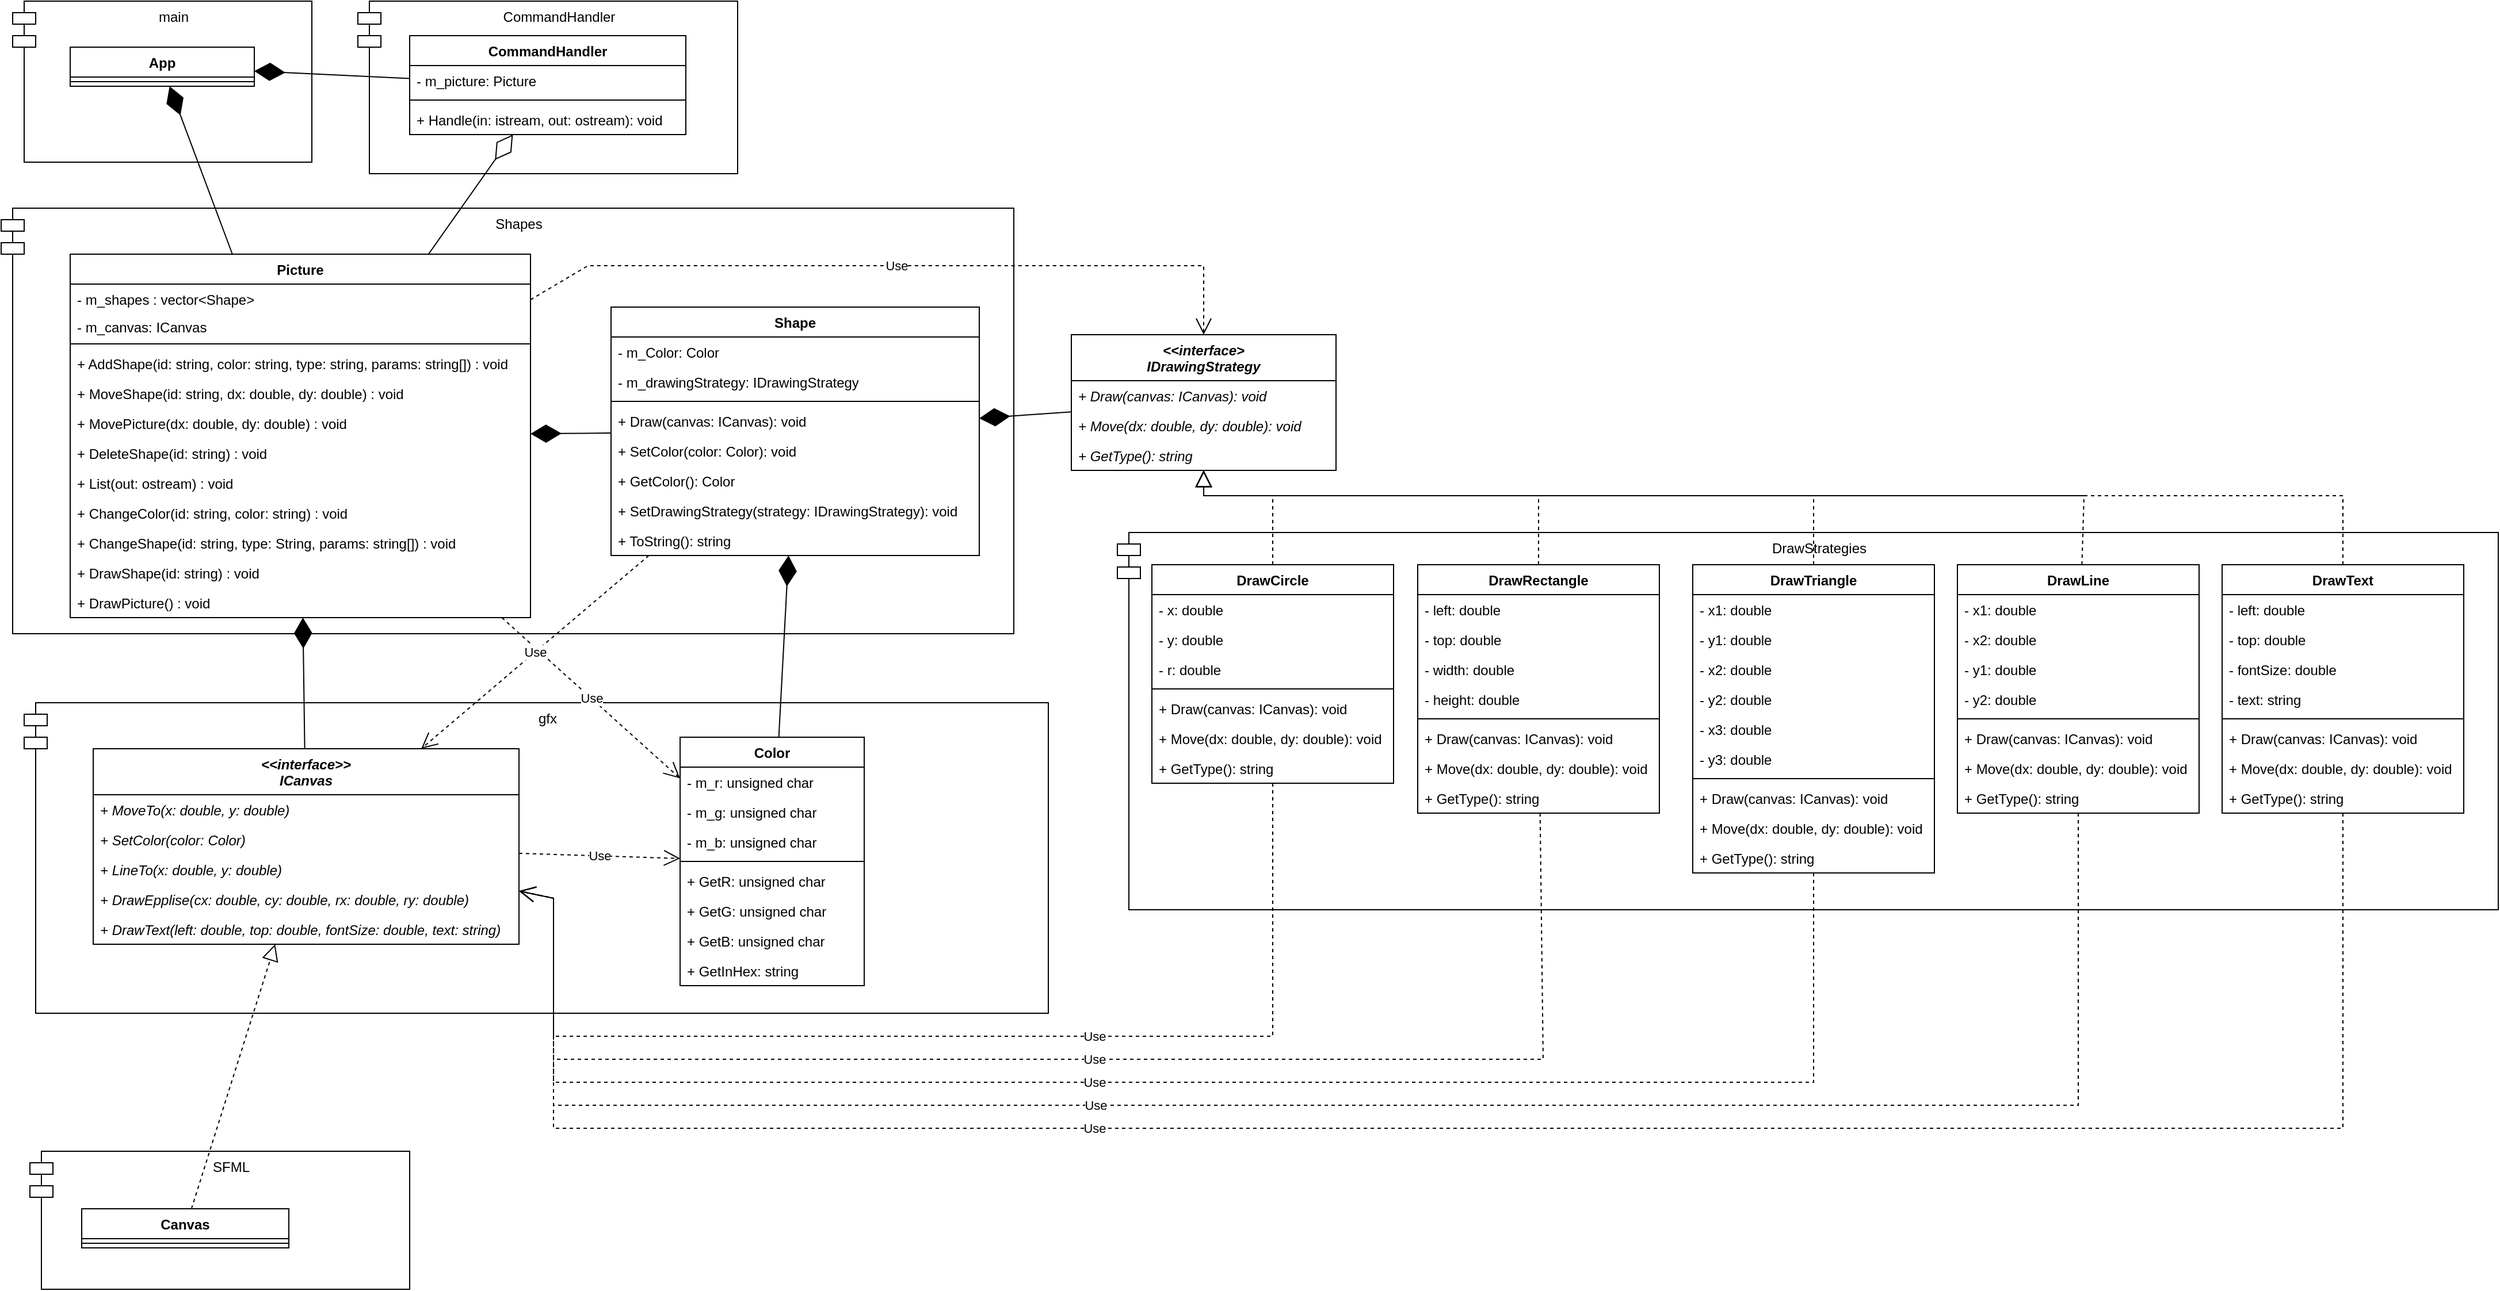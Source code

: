 <mxfile version="24.7.14">
  <diagram name="Страница — 1" id="0OpV4Xa3QXV75NDmF0c9">
    <mxGraphModel dx="1345" dy="719" grid="1" gridSize="10" guides="1" tooltips="1" connect="1" arrows="1" fold="1" page="1" pageScale="1" pageWidth="827" pageHeight="1169" math="0" shadow="0">
      <root>
        <mxCell id="0" />
        <mxCell id="1" parent="0" />
        <mxCell id="2IdYhjhQksEz0VN_lS5l-38" value="DrawStrategies" style="shape=module;align=left;spacingLeft=20;align=center;verticalAlign=top;whiteSpace=wrap;html=1;" vertex="1" parent="1">
          <mxGeometry x="980" y="472" width="1200" height="328" as="geometry" />
        </mxCell>
        <mxCell id="2IdYhjhQksEz0VN_lS5l-20" value="gfx" style="shape=module;align=left;spacingLeft=20;align=center;verticalAlign=top;whiteSpace=wrap;html=1;" vertex="1" parent="1">
          <mxGeometry x="30" y="620" width="890" height="270" as="geometry" />
        </mxCell>
        <mxCell id="Rg9wagiexUnOvc4vePpl-20" value="Shapes" style="shape=module;align=left;spacingLeft=20;align=center;verticalAlign=top;whiteSpace=wrap;html=1;" parent="1" vertex="1">
          <mxGeometry x="10" y="190" width="880" height="370" as="geometry" />
        </mxCell>
        <mxCell id="Rg9wagiexUnOvc4vePpl-1" value="main" style="shape=module;align=left;spacingLeft=20;align=center;verticalAlign=top;whiteSpace=wrap;html=1;" parent="1" vertex="1">
          <mxGeometry x="20" y="10" width="260" height="140" as="geometry" />
        </mxCell>
        <mxCell id="Rg9wagiexUnOvc4vePpl-2" value="App" style="swimlane;fontStyle=1;align=center;verticalAlign=top;childLayout=stackLayout;horizontal=1;startSize=26;horizontalStack=0;resizeParent=1;resizeParentMax=0;resizeLast=0;collapsible=1;marginBottom=0;whiteSpace=wrap;html=1;" parent="1" vertex="1">
          <mxGeometry x="70" y="50" width="160" height="34" as="geometry" />
        </mxCell>
        <mxCell id="Rg9wagiexUnOvc4vePpl-4" value="" style="line;strokeWidth=1;fillColor=none;align=left;verticalAlign=middle;spacingTop=-1;spacingLeft=3;spacingRight=3;rotatable=0;labelPosition=right;points=[];portConstraint=eastwest;strokeColor=inherit;" parent="Rg9wagiexUnOvc4vePpl-2" vertex="1">
          <mxGeometry y="26" width="160" height="8" as="geometry" />
        </mxCell>
        <mxCell id="Rg9wagiexUnOvc4vePpl-6" value="CommandHandler" style="shape=module;align=left;spacingLeft=20;align=center;verticalAlign=top;whiteSpace=wrap;html=1;" parent="1" vertex="1">
          <mxGeometry x="320" y="10" width="330" height="150" as="geometry" />
        </mxCell>
        <mxCell id="Rg9wagiexUnOvc4vePpl-10" value="CommandHandler" style="swimlane;fontStyle=1;align=center;verticalAlign=top;childLayout=stackLayout;horizontal=1;startSize=26;horizontalStack=0;resizeParent=1;resizeParentMax=0;resizeLast=0;collapsible=1;marginBottom=0;whiteSpace=wrap;html=1;" parent="1" vertex="1">
          <mxGeometry x="365" y="40" width="240" height="86" as="geometry" />
        </mxCell>
        <mxCell id="Rg9wagiexUnOvc4vePpl-11" value="- m_picture: Picture" style="text;strokeColor=none;fillColor=none;align=left;verticalAlign=top;spacingLeft=4;spacingRight=4;overflow=hidden;rotatable=0;points=[[0,0.5],[1,0.5]];portConstraint=eastwest;whiteSpace=wrap;html=1;" parent="Rg9wagiexUnOvc4vePpl-10" vertex="1">
          <mxGeometry y="26" width="240" height="26" as="geometry" />
        </mxCell>
        <mxCell id="Rg9wagiexUnOvc4vePpl-12" value="" style="line;strokeWidth=1;fillColor=none;align=left;verticalAlign=middle;spacingTop=-1;spacingLeft=3;spacingRight=3;rotatable=0;labelPosition=right;points=[];portConstraint=eastwest;strokeColor=inherit;" parent="Rg9wagiexUnOvc4vePpl-10" vertex="1">
          <mxGeometry y="52" width="240" height="8" as="geometry" />
        </mxCell>
        <mxCell id="2IdYhjhQksEz0VN_lS5l-1" value="+ Handle(in: istream, out: ostream): void" style="text;strokeColor=none;fillColor=none;align=left;verticalAlign=top;spacingLeft=4;spacingRight=4;overflow=hidden;rotatable=0;points=[[0,0.5],[1,0.5]];portConstraint=eastwest;whiteSpace=wrap;html=1;" vertex="1" parent="Rg9wagiexUnOvc4vePpl-10">
          <mxGeometry y="60" width="240" height="26" as="geometry" />
        </mxCell>
        <mxCell id="Rg9wagiexUnOvc4vePpl-14" value="" style="endArrow=diamondThin;endFill=0;endSize=24;html=1;rounded=0;" parent="1" source="Rg9wagiexUnOvc4vePpl-16" target="Rg9wagiexUnOvc4vePpl-10" edge="1">
          <mxGeometry width="160" relative="1" as="geometry">
            <mxPoint x="230" y="160" as="sourcePoint" />
            <mxPoint x="390" y="160" as="targetPoint" />
          </mxGeometry>
        </mxCell>
        <mxCell id="Rg9wagiexUnOvc4vePpl-16" value="Picture" style="swimlane;fontStyle=1;align=center;verticalAlign=top;childLayout=stackLayout;horizontal=1;startSize=26;horizontalStack=0;resizeParent=1;resizeParentMax=0;resizeLast=0;collapsible=1;marginBottom=0;whiteSpace=wrap;html=1;" parent="1" vertex="1">
          <mxGeometry x="70" y="230" width="400" height="316" as="geometry" />
        </mxCell>
        <mxCell id="Rg9wagiexUnOvc4vePpl-17" value="- m_shapes : vector&amp;lt;Shape&amp;gt;" style="text;strokeColor=none;fillColor=none;align=left;verticalAlign=top;spacingLeft=4;spacingRight=4;overflow=hidden;rotatable=0;points=[[0,0.5],[1,0.5]];portConstraint=eastwest;whiteSpace=wrap;html=1;" parent="Rg9wagiexUnOvc4vePpl-16" vertex="1">
          <mxGeometry y="26" width="400" height="24" as="geometry" />
        </mxCell>
        <mxCell id="2IdYhjhQksEz0VN_lS5l-22" value="- m_canvas: ICanvas" style="text;strokeColor=none;fillColor=none;align=left;verticalAlign=top;spacingLeft=4;spacingRight=4;overflow=hidden;rotatable=0;points=[[0,0.5],[1,0.5]];portConstraint=eastwest;whiteSpace=wrap;html=1;" vertex="1" parent="Rg9wagiexUnOvc4vePpl-16">
          <mxGeometry y="50" width="400" height="24" as="geometry" />
        </mxCell>
        <mxCell id="Rg9wagiexUnOvc4vePpl-18" value="" style="line;strokeWidth=1;fillColor=none;align=left;verticalAlign=middle;spacingTop=-1;spacingLeft=3;spacingRight=3;rotatable=0;labelPosition=right;points=[];portConstraint=eastwest;strokeColor=inherit;" parent="Rg9wagiexUnOvc4vePpl-16" vertex="1">
          <mxGeometry y="74" width="400" height="8" as="geometry" />
        </mxCell>
        <mxCell id="Rg9wagiexUnOvc4vePpl-19" value="+ AddShape(id: string, color: string, type: string, params: string[]&lt;span style=&quot;background-color: initial;&quot;&gt;) : void&lt;/span&gt;" style="text;strokeColor=none;fillColor=none;align=left;verticalAlign=top;spacingLeft=4;spacingRight=4;overflow=hidden;rotatable=0;points=[[0,0.5],[1,0.5]];portConstraint=eastwest;whiteSpace=wrap;html=1;" parent="Rg9wagiexUnOvc4vePpl-16" vertex="1">
          <mxGeometry y="82" width="400" height="26" as="geometry" />
        </mxCell>
        <mxCell id="Rg9wagiexUnOvc4vePpl-26" value="+ MoveShape(id: string, dx: double, dy: double) : void" style="text;strokeColor=none;fillColor=none;align=left;verticalAlign=top;spacingLeft=4;spacingRight=4;overflow=hidden;rotatable=0;points=[[0,0.5],[1,0.5]];portConstraint=eastwest;whiteSpace=wrap;html=1;" parent="Rg9wagiexUnOvc4vePpl-16" vertex="1">
          <mxGeometry y="108" width="400" height="26" as="geometry" />
        </mxCell>
        <mxCell id="Rg9wagiexUnOvc4vePpl-31" value="+ MovePicture(dx: double, dy: double) : void" style="text;strokeColor=none;fillColor=none;align=left;verticalAlign=top;spacingLeft=4;spacingRight=4;overflow=hidden;rotatable=0;points=[[0,0.5],[1,0.5]];portConstraint=eastwest;whiteSpace=wrap;html=1;" parent="Rg9wagiexUnOvc4vePpl-16" vertex="1">
          <mxGeometry y="134" width="400" height="26" as="geometry" />
        </mxCell>
        <mxCell id="Rg9wagiexUnOvc4vePpl-32" value="+ DeleteShape(id: string) : void" style="text;strokeColor=none;fillColor=none;align=left;verticalAlign=top;spacingLeft=4;spacingRight=4;overflow=hidden;rotatable=0;points=[[0,0.5],[1,0.5]];portConstraint=eastwest;whiteSpace=wrap;html=1;" parent="Rg9wagiexUnOvc4vePpl-16" vertex="1">
          <mxGeometry y="160" width="400" height="26" as="geometry" />
        </mxCell>
        <mxCell id="Rg9wagiexUnOvc4vePpl-33" value="+ List(out: ostream) : void" style="text;strokeColor=none;fillColor=none;align=left;verticalAlign=top;spacingLeft=4;spacingRight=4;overflow=hidden;rotatable=0;points=[[0,0.5],[1,0.5]];portConstraint=eastwest;whiteSpace=wrap;html=1;" parent="Rg9wagiexUnOvc4vePpl-16" vertex="1">
          <mxGeometry y="186" width="400" height="26" as="geometry" />
        </mxCell>
        <mxCell id="Rg9wagiexUnOvc4vePpl-35" value="+ ChangeColor(id: string, color: string) : void" style="text;strokeColor=none;fillColor=none;align=left;verticalAlign=top;spacingLeft=4;spacingRight=4;overflow=hidden;rotatable=0;points=[[0,0.5],[1,0.5]];portConstraint=eastwest;whiteSpace=wrap;html=1;" parent="Rg9wagiexUnOvc4vePpl-16" vertex="1">
          <mxGeometry y="212" width="400" height="26" as="geometry" />
        </mxCell>
        <mxCell id="Rg9wagiexUnOvc4vePpl-36" value="+ ChangeShape(id: string, type: String, params: string[]) : void" style="text;strokeColor=none;fillColor=none;align=left;verticalAlign=top;spacingLeft=4;spacingRight=4;overflow=hidden;rotatable=0;points=[[0,0.5],[1,0.5]];portConstraint=eastwest;whiteSpace=wrap;html=1;" parent="Rg9wagiexUnOvc4vePpl-16" vertex="1">
          <mxGeometry y="238" width="400" height="26" as="geometry" />
        </mxCell>
        <mxCell id="Rg9wagiexUnOvc4vePpl-37" value="+ DrawShape(id: string) : void" style="text;strokeColor=none;fillColor=none;align=left;verticalAlign=top;spacingLeft=4;spacingRight=4;overflow=hidden;rotatable=0;points=[[0,0.5],[1,0.5]];portConstraint=eastwest;whiteSpace=wrap;html=1;" parent="Rg9wagiexUnOvc4vePpl-16" vertex="1">
          <mxGeometry y="264" width="400" height="26" as="geometry" />
        </mxCell>
        <mxCell id="Rg9wagiexUnOvc4vePpl-38" value="+ DrawPicture() : void" style="text;strokeColor=none;fillColor=none;align=left;verticalAlign=top;spacingLeft=4;spacingRight=4;overflow=hidden;rotatable=0;points=[[0,0.5],[1,0.5]];portConstraint=eastwest;whiteSpace=wrap;html=1;" parent="Rg9wagiexUnOvc4vePpl-16" vertex="1">
          <mxGeometry y="290" width="400" height="26" as="geometry" />
        </mxCell>
        <mxCell id="Rg9wagiexUnOvc4vePpl-21" value="Shape" style="swimlane;fontStyle=1;align=center;verticalAlign=top;childLayout=stackLayout;horizontal=1;startSize=26;horizontalStack=0;resizeParent=1;resizeParentMax=0;resizeLast=0;collapsible=1;marginBottom=0;whiteSpace=wrap;html=1;" parent="1" vertex="1">
          <mxGeometry x="540" y="276" width="320" height="216" as="geometry" />
        </mxCell>
        <mxCell id="Rg9wagiexUnOvc4vePpl-22" value="- m_Color: Color" style="text;strokeColor=none;fillColor=none;align=left;verticalAlign=top;spacingLeft=4;spacingRight=4;overflow=hidden;rotatable=0;points=[[0,0.5],[1,0.5]];portConstraint=eastwest;whiteSpace=wrap;html=1;" parent="Rg9wagiexUnOvc4vePpl-21" vertex="1">
          <mxGeometry y="26" width="320" height="26" as="geometry" />
        </mxCell>
        <mxCell id="Rg9wagiexUnOvc4vePpl-53" value="- m_drawingStrategy: IDrawingStrategy" style="text;strokeColor=none;fillColor=none;align=left;verticalAlign=top;spacingLeft=4;spacingRight=4;overflow=hidden;rotatable=0;points=[[0,0.5],[1,0.5]];portConstraint=eastwest;whiteSpace=wrap;html=1;" parent="Rg9wagiexUnOvc4vePpl-21" vertex="1">
          <mxGeometry y="52" width="320" height="26" as="geometry" />
        </mxCell>
        <mxCell id="Rg9wagiexUnOvc4vePpl-23" value="" style="line;strokeWidth=1;fillColor=none;align=left;verticalAlign=middle;spacingTop=-1;spacingLeft=3;spacingRight=3;rotatable=0;labelPosition=right;points=[];portConstraint=eastwest;strokeColor=inherit;" parent="Rg9wagiexUnOvc4vePpl-21" vertex="1">
          <mxGeometry y="78" width="320" height="8" as="geometry" />
        </mxCell>
        <mxCell id="Rg9wagiexUnOvc4vePpl-57" value="+ Draw(canvas: ICanvas): void" style="text;strokeColor=none;fillColor=none;align=left;verticalAlign=top;spacingLeft=4;spacingRight=4;overflow=hidden;rotatable=0;points=[[0,0.5],[1,0.5]];portConstraint=eastwest;whiteSpace=wrap;html=1;" parent="Rg9wagiexUnOvc4vePpl-21" vertex="1">
          <mxGeometry y="86" width="320" height="26" as="geometry" />
        </mxCell>
        <mxCell id="Rg9wagiexUnOvc4vePpl-58" value="+ SetColor(color: Color): void" style="text;strokeColor=none;fillColor=none;align=left;verticalAlign=top;spacingLeft=4;spacingRight=4;overflow=hidden;rotatable=0;points=[[0,0.5],[1,0.5]];portConstraint=eastwest;whiteSpace=wrap;html=1;" parent="Rg9wagiexUnOvc4vePpl-21" vertex="1">
          <mxGeometry y="112" width="320" height="26" as="geometry" />
        </mxCell>
        <mxCell id="Rg9wagiexUnOvc4vePpl-59" value="+ GetColor(): Color" style="text;strokeColor=none;fillColor=none;align=left;verticalAlign=top;spacingLeft=4;spacingRight=4;overflow=hidden;rotatable=0;points=[[0,0.5],[1,0.5]];portConstraint=eastwest;whiteSpace=wrap;html=1;" parent="Rg9wagiexUnOvc4vePpl-21" vertex="1">
          <mxGeometry y="138" width="320" height="26" as="geometry" />
        </mxCell>
        <mxCell id="Rg9wagiexUnOvc4vePpl-24" value="+ SetDrawingStrategy(strategy: IDrawingStrategy): void" style="text;strokeColor=none;fillColor=none;align=left;verticalAlign=top;spacingLeft=4;spacingRight=4;overflow=hidden;rotatable=0;points=[[0,0.5],[1,0.5]];portConstraint=eastwest;whiteSpace=wrap;html=1;" parent="Rg9wagiexUnOvc4vePpl-21" vertex="1">
          <mxGeometry y="164" width="320" height="26" as="geometry" />
        </mxCell>
        <mxCell id="2IdYhjhQksEz0VN_lS5l-4" value="+ ToString(): string" style="text;strokeColor=none;fillColor=none;align=left;verticalAlign=top;spacingLeft=4;spacingRight=4;overflow=hidden;rotatable=0;points=[[0,0.5],[1,0.5]];portConstraint=eastwest;whiteSpace=wrap;html=1;" vertex="1" parent="Rg9wagiexUnOvc4vePpl-21">
          <mxGeometry y="190" width="320" height="26" as="geometry" />
        </mxCell>
        <mxCell id="Rg9wagiexUnOvc4vePpl-25" value="" style="endArrow=diamondThin;endFill=1;endSize=24;html=1;rounded=0;" parent="1" source="Rg9wagiexUnOvc4vePpl-21" target="Rg9wagiexUnOvc4vePpl-16" edge="1">
          <mxGeometry width="160" relative="1" as="geometry">
            <mxPoint x="310" y="250" as="sourcePoint" />
            <mxPoint x="470" y="250" as="targetPoint" />
          </mxGeometry>
        </mxCell>
        <mxCell id="Rg9wagiexUnOvc4vePpl-42" value="&lt;&lt;interface&gt;&gt;&#xa;ICanvas" style="swimlane;fontStyle=3;align=center;verticalAlign=top;childLayout=stackLayout;horizontal=1;startSize=40;horizontalStack=0;resizeParent=1;resizeParentMax=0;resizeLast=0;collapsible=1;marginBottom=0;" parent="1" vertex="1">
          <mxGeometry x="90" y="660" width="370" height="170" as="geometry" />
        </mxCell>
        <mxCell id="Rg9wagiexUnOvc4vePpl-43" value="+ MoveTo(x: double, y: double)" style="text;strokeColor=none;fillColor=none;align=left;verticalAlign=top;spacingLeft=4;spacingRight=4;overflow=hidden;rotatable=0;points=[[0,0.5],[1,0.5]];portConstraint=eastwest;fontStyle=2" parent="Rg9wagiexUnOvc4vePpl-42" vertex="1">
          <mxGeometry y="40" width="370" height="26" as="geometry" />
        </mxCell>
        <mxCell id="Rg9wagiexUnOvc4vePpl-44" value="+ SetColor(color: Color)" style="text;strokeColor=none;fillColor=none;align=left;verticalAlign=top;spacingLeft=4;spacingRight=4;overflow=hidden;rotatable=0;points=[[0,0.5],[1,0.5]];portConstraint=eastwest;fontStyle=2" parent="Rg9wagiexUnOvc4vePpl-42" vertex="1">
          <mxGeometry y="66" width="370" height="26" as="geometry" />
        </mxCell>
        <mxCell id="Rg9wagiexUnOvc4vePpl-45" value="+ LineTo(x: double, y: double)" style="text;strokeColor=none;fillColor=none;align=left;verticalAlign=top;spacingLeft=4;spacingRight=4;overflow=hidden;rotatable=0;points=[[0,0.5],[1,0.5]];portConstraint=eastwest;fontStyle=2" parent="Rg9wagiexUnOvc4vePpl-42" vertex="1">
          <mxGeometry y="92" width="370" height="26" as="geometry" />
        </mxCell>
        <mxCell id="Rg9wagiexUnOvc4vePpl-46" value="+ DrawEpplise(cx: double, cy: double, rx: double, ry: double)" style="text;strokeColor=none;fillColor=none;align=left;verticalAlign=top;spacingLeft=4;spacingRight=4;overflow=hidden;rotatable=0;points=[[0,0.5],[1,0.5]];portConstraint=eastwest;fontStyle=2" parent="Rg9wagiexUnOvc4vePpl-42" vertex="1">
          <mxGeometry y="118" width="370" height="26" as="geometry" />
        </mxCell>
        <mxCell id="Rg9wagiexUnOvc4vePpl-47" value="+ DrawText(left: double, top: double, fontSize: double, text: string)" style="text;strokeColor=none;fillColor=none;align=left;verticalAlign=top;spacingLeft=4;spacingRight=4;overflow=hidden;rotatable=0;points=[[0,0.5],[1,0.5]];portConstraint=eastwest;fontStyle=2" parent="Rg9wagiexUnOvc4vePpl-42" vertex="1">
          <mxGeometry y="144" width="370" height="26" as="geometry" />
        </mxCell>
        <mxCell id="Rg9wagiexUnOvc4vePpl-54" value="&lt;div&gt;&lt;i&gt;&amp;lt;&amp;lt;interface&amp;gt;&lt;/i&gt;&lt;/div&gt;&lt;i&gt;IDrawingStrategy&lt;/i&gt;" style="swimlane;fontStyle=1;align=center;verticalAlign=top;childLayout=stackLayout;horizontal=1;startSize=40;horizontalStack=0;resizeParent=1;resizeParentMax=0;resizeLast=0;collapsible=1;marginBottom=0;whiteSpace=wrap;html=1;" parent="1" vertex="1">
          <mxGeometry x="940" y="300" width="230" height="118" as="geometry" />
        </mxCell>
        <mxCell id="Rg9wagiexUnOvc4vePpl-55" value="&lt;i&gt;+ Draw(canvas: ICanvas): void&lt;/i&gt;" style="text;strokeColor=none;fillColor=none;align=left;verticalAlign=top;spacingLeft=4;spacingRight=4;overflow=hidden;rotatable=0;points=[[0,0.5],[1,0.5]];portConstraint=eastwest;whiteSpace=wrap;html=1;" parent="Rg9wagiexUnOvc4vePpl-54" vertex="1">
          <mxGeometry y="40" width="230" height="26" as="geometry" />
        </mxCell>
        <mxCell id="2IdYhjhQksEz0VN_lS5l-21" value="&lt;i&gt;+ Move(dx: double, dy: double): void&lt;/i&gt;" style="text;strokeColor=none;fillColor=none;align=left;verticalAlign=top;spacingLeft=4;spacingRight=4;overflow=hidden;rotatable=0;points=[[0,0.5],[1,0.5]];portConstraint=eastwest;whiteSpace=wrap;html=1;" vertex="1" parent="Rg9wagiexUnOvc4vePpl-54">
          <mxGeometry y="66" width="230" height="26" as="geometry" />
        </mxCell>
        <mxCell id="2IdYhjhQksEz0VN_lS5l-5" value="&lt;i&gt;+ GetType(): string&lt;/i&gt;" style="text;strokeColor=none;fillColor=none;align=left;verticalAlign=top;spacingLeft=4;spacingRight=4;overflow=hidden;rotatable=0;points=[[0,0.5],[1,0.5]];portConstraint=eastwest;whiteSpace=wrap;html=1;" vertex="1" parent="Rg9wagiexUnOvc4vePpl-54">
          <mxGeometry y="92" width="230" height="26" as="geometry" />
        </mxCell>
        <mxCell id="Rg9wagiexUnOvc4vePpl-56" value="" style="endArrow=diamondThin;endFill=1;endSize=24;html=1;rounded=0;" parent="1" source="Rg9wagiexUnOvc4vePpl-54" target="Rg9wagiexUnOvc4vePpl-21" edge="1">
          <mxGeometry width="160" relative="1" as="geometry">
            <mxPoint x="870" y="300" as="sourcePoint" />
            <mxPoint x="1030" y="300" as="targetPoint" />
          </mxGeometry>
        </mxCell>
        <mxCell id="2IdYhjhQksEz0VN_lS5l-2" value="" style="endArrow=diamondThin;endFill=1;endSize=24;html=1;rounded=0;" edge="1" parent="1" source="Rg9wagiexUnOvc4vePpl-10" target="Rg9wagiexUnOvc4vePpl-2">
          <mxGeometry width="160" relative="1" as="geometry">
            <mxPoint x="410" y="280" as="sourcePoint" />
            <mxPoint x="570" y="280" as="targetPoint" />
          </mxGeometry>
        </mxCell>
        <mxCell id="2IdYhjhQksEz0VN_lS5l-3" value="" style="endArrow=diamondThin;endFill=1;endSize=24;html=1;rounded=0;" edge="1" parent="1" source="Rg9wagiexUnOvc4vePpl-16" target="Rg9wagiexUnOvc4vePpl-2">
          <mxGeometry width="160" relative="1" as="geometry">
            <mxPoint x="380" y="107" as="sourcePoint" />
            <mxPoint x="240" y="88" as="targetPoint" />
          </mxGeometry>
        </mxCell>
        <mxCell id="2IdYhjhQksEz0VN_lS5l-10" value="Color" style="swimlane;fontStyle=1;align=center;verticalAlign=top;childLayout=stackLayout;horizontal=1;startSize=26;horizontalStack=0;resizeParent=1;resizeParentMax=0;resizeLast=0;collapsible=1;marginBottom=0;whiteSpace=wrap;html=1;" vertex="1" parent="1">
          <mxGeometry x="600" y="650" width="160" height="216" as="geometry" />
        </mxCell>
        <mxCell id="2IdYhjhQksEz0VN_lS5l-11" value="- m_r: unsigned char" style="text;strokeColor=none;fillColor=none;align=left;verticalAlign=top;spacingLeft=4;spacingRight=4;overflow=hidden;rotatable=0;points=[[0,0.5],[1,0.5]];portConstraint=eastwest;whiteSpace=wrap;html=1;" vertex="1" parent="2IdYhjhQksEz0VN_lS5l-10">
          <mxGeometry y="26" width="160" height="26" as="geometry" />
        </mxCell>
        <mxCell id="2IdYhjhQksEz0VN_lS5l-14" value="- m_g: unsigned char" style="text;strokeColor=none;fillColor=none;align=left;verticalAlign=top;spacingLeft=4;spacingRight=4;overflow=hidden;rotatable=0;points=[[0,0.5],[1,0.5]];portConstraint=eastwest;whiteSpace=wrap;html=1;" vertex="1" parent="2IdYhjhQksEz0VN_lS5l-10">
          <mxGeometry y="52" width="160" height="26" as="geometry" />
        </mxCell>
        <mxCell id="2IdYhjhQksEz0VN_lS5l-15" value="- m_b: unsigned char" style="text;strokeColor=none;fillColor=none;align=left;verticalAlign=top;spacingLeft=4;spacingRight=4;overflow=hidden;rotatable=0;points=[[0,0.5],[1,0.5]];portConstraint=eastwest;whiteSpace=wrap;html=1;" vertex="1" parent="2IdYhjhQksEz0VN_lS5l-10">
          <mxGeometry y="78" width="160" height="26" as="geometry" />
        </mxCell>
        <mxCell id="2IdYhjhQksEz0VN_lS5l-12" value="" style="line;strokeWidth=1;fillColor=none;align=left;verticalAlign=middle;spacingTop=-1;spacingLeft=3;spacingRight=3;rotatable=0;labelPosition=right;points=[];portConstraint=eastwest;strokeColor=inherit;" vertex="1" parent="2IdYhjhQksEz0VN_lS5l-10">
          <mxGeometry y="104" width="160" height="8" as="geometry" />
        </mxCell>
        <mxCell id="2IdYhjhQksEz0VN_lS5l-16" value="+ GetR: unsigned char" style="text;strokeColor=none;fillColor=none;align=left;verticalAlign=top;spacingLeft=4;spacingRight=4;overflow=hidden;rotatable=0;points=[[0,0.5],[1,0.5]];portConstraint=eastwest;whiteSpace=wrap;html=1;" vertex="1" parent="2IdYhjhQksEz0VN_lS5l-10">
          <mxGeometry y="112" width="160" height="26" as="geometry" />
        </mxCell>
        <mxCell id="2IdYhjhQksEz0VN_lS5l-17" value="+ GetG: unsigned char" style="text;strokeColor=none;fillColor=none;align=left;verticalAlign=top;spacingLeft=4;spacingRight=4;overflow=hidden;rotatable=0;points=[[0,0.5],[1,0.5]];portConstraint=eastwest;whiteSpace=wrap;html=1;" vertex="1" parent="2IdYhjhQksEz0VN_lS5l-10">
          <mxGeometry y="138" width="160" height="26" as="geometry" />
        </mxCell>
        <mxCell id="2IdYhjhQksEz0VN_lS5l-13" value="+ GetB: unsigned char" style="text;strokeColor=none;fillColor=none;align=left;verticalAlign=top;spacingLeft=4;spacingRight=4;overflow=hidden;rotatable=0;points=[[0,0.5],[1,0.5]];portConstraint=eastwest;whiteSpace=wrap;html=1;" vertex="1" parent="2IdYhjhQksEz0VN_lS5l-10">
          <mxGeometry y="164" width="160" height="26" as="geometry" />
        </mxCell>
        <mxCell id="2IdYhjhQksEz0VN_lS5l-18" value="+ GetInHex: string" style="text;strokeColor=none;fillColor=none;align=left;verticalAlign=top;spacingLeft=4;spacingRight=4;overflow=hidden;rotatable=0;points=[[0,0.5],[1,0.5]];portConstraint=eastwest;whiteSpace=wrap;html=1;" vertex="1" parent="2IdYhjhQksEz0VN_lS5l-10">
          <mxGeometry y="190" width="160" height="26" as="geometry" />
        </mxCell>
        <mxCell id="2IdYhjhQksEz0VN_lS5l-19" value="" style="endArrow=diamondThin;endFill=1;endSize=24;html=1;rounded=0;" edge="1" parent="1" source="2IdYhjhQksEz0VN_lS5l-10" target="Rg9wagiexUnOvc4vePpl-21">
          <mxGeometry width="160" relative="1" as="geometry">
            <mxPoint x="710" y="530" as="sourcePoint" />
            <mxPoint x="870" y="530" as="targetPoint" />
          </mxGeometry>
        </mxCell>
        <mxCell id="2IdYhjhQksEz0VN_lS5l-23" value="Use" style="endArrow=open;endSize=12;dashed=1;html=1;rounded=0;" edge="1" parent="1" source="Rg9wagiexUnOvc4vePpl-42" target="2IdYhjhQksEz0VN_lS5l-10">
          <mxGeometry width="160" relative="1" as="geometry">
            <mxPoint x="390" y="640" as="sourcePoint" />
            <mxPoint x="550" y="640" as="targetPoint" />
          </mxGeometry>
        </mxCell>
        <mxCell id="2IdYhjhQksEz0VN_lS5l-24" value="Use" style="endArrow=open;endSize=12;dashed=1;html=1;rounded=0;" edge="1" parent="1" source="Rg9wagiexUnOvc4vePpl-16" target="2IdYhjhQksEz0VN_lS5l-10">
          <mxGeometry width="160" relative="1" as="geometry">
            <mxPoint x="390" y="640" as="sourcePoint" />
            <mxPoint x="550" y="640" as="targetPoint" />
          </mxGeometry>
        </mxCell>
        <mxCell id="2IdYhjhQksEz0VN_lS5l-25" value="" style="endArrow=diamondThin;endFill=1;endSize=24;html=1;rounded=0;" edge="1" parent="1" source="Rg9wagiexUnOvc4vePpl-42" target="Rg9wagiexUnOvc4vePpl-16">
          <mxGeometry width="160" relative="1" as="geometry">
            <mxPoint x="420" y="510" as="sourcePoint" />
            <mxPoint x="580" y="510" as="targetPoint" />
          </mxGeometry>
        </mxCell>
        <mxCell id="2IdYhjhQksEz0VN_lS5l-26" value="Use" style="endArrow=open;endSize=12;dashed=1;html=1;rounded=0;" edge="1" parent="1" source="Rg9wagiexUnOvc4vePpl-21" target="Rg9wagiexUnOvc4vePpl-42">
          <mxGeometry width="160" relative="1" as="geometry">
            <mxPoint x="420" y="580" as="sourcePoint" />
            <mxPoint x="580" y="580" as="targetPoint" />
          </mxGeometry>
        </mxCell>
        <mxCell id="2IdYhjhQksEz0VN_lS5l-27" value="Use" style="endArrow=open;endSize=12;dashed=1;html=1;rounded=0;" edge="1" parent="1" source="Rg9wagiexUnOvc4vePpl-16" target="Rg9wagiexUnOvc4vePpl-54">
          <mxGeometry width="160" relative="1" as="geometry">
            <mxPoint x="583" y="502" as="sourcePoint" />
            <mxPoint x="385" y="670" as="targetPoint" />
            <Array as="points">
              <mxPoint x="520" y="240" />
              <mxPoint x="1055" y="240" />
            </Array>
          </mxGeometry>
        </mxCell>
        <mxCell id="2IdYhjhQksEz0VN_lS5l-32" value="DrawCircle" style="swimlane;fontStyle=1;align=center;verticalAlign=top;childLayout=stackLayout;horizontal=1;startSize=26;horizontalStack=0;resizeParent=1;resizeParentMax=0;resizeLast=0;collapsible=1;marginBottom=0;whiteSpace=wrap;html=1;" vertex="1" parent="1">
          <mxGeometry x="1010" y="500" width="210" height="190" as="geometry" />
        </mxCell>
        <mxCell id="2IdYhjhQksEz0VN_lS5l-36" value="- x: double" style="text;strokeColor=none;fillColor=none;align=left;verticalAlign=top;spacingLeft=4;spacingRight=4;overflow=hidden;rotatable=0;points=[[0,0.5],[1,0.5]];portConstraint=eastwest;whiteSpace=wrap;html=1;" vertex="1" parent="2IdYhjhQksEz0VN_lS5l-32">
          <mxGeometry y="26" width="210" height="26" as="geometry" />
        </mxCell>
        <mxCell id="2IdYhjhQksEz0VN_lS5l-37" value="- y: double" style="text;strokeColor=none;fillColor=none;align=left;verticalAlign=top;spacingLeft=4;spacingRight=4;overflow=hidden;rotatable=0;points=[[0,0.5],[1,0.5]];portConstraint=eastwest;whiteSpace=wrap;html=1;" vertex="1" parent="2IdYhjhQksEz0VN_lS5l-32">
          <mxGeometry y="52" width="210" height="26" as="geometry" />
        </mxCell>
        <mxCell id="2IdYhjhQksEz0VN_lS5l-33" value="- r: double" style="text;strokeColor=none;fillColor=none;align=left;verticalAlign=top;spacingLeft=4;spacingRight=4;overflow=hidden;rotatable=0;points=[[0,0.5],[1,0.5]];portConstraint=eastwest;whiteSpace=wrap;html=1;" vertex="1" parent="2IdYhjhQksEz0VN_lS5l-32">
          <mxGeometry y="78" width="210" height="26" as="geometry" />
        </mxCell>
        <mxCell id="2IdYhjhQksEz0VN_lS5l-34" value="" style="line;strokeWidth=1;fillColor=none;align=left;verticalAlign=middle;spacingTop=-1;spacingLeft=3;spacingRight=3;rotatable=0;labelPosition=right;points=[];portConstraint=eastwest;strokeColor=inherit;" vertex="1" parent="2IdYhjhQksEz0VN_lS5l-32">
          <mxGeometry y="104" width="210" height="8" as="geometry" />
        </mxCell>
        <mxCell id="2IdYhjhQksEz0VN_lS5l-40" value="+ Draw(canvas: ICanvas): void" style="text;strokeColor=none;fillColor=none;align=left;verticalAlign=top;spacingLeft=4;spacingRight=4;overflow=hidden;rotatable=0;points=[[0,0.5],[1,0.5]];portConstraint=eastwest;whiteSpace=wrap;html=1;" vertex="1" parent="2IdYhjhQksEz0VN_lS5l-32">
          <mxGeometry y="112" width="210" height="26" as="geometry" />
        </mxCell>
        <mxCell id="2IdYhjhQksEz0VN_lS5l-41" value="+ Move(dx: double, dy: double): void" style="text;strokeColor=none;fillColor=none;align=left;verticalAlign=top;spacingLeft=4;spacingRight=4;overflow=hidden;rotatable=0;points=[[0,0.5],[1,0.5]];portConstraint=eastwest;whiteSpace=wrap;html=1;" vertex="1" parent="2IdYhjhQksEz0VN_lS5l-32">
          <mxGeometry y="138" width="210" height="26" as="geometry" />
        </mxCell>
        <mxCell id="2IdYhjhQksEz0VN_lS5l-42" value="+ GetType(): string" style="text;strokeColor=none;fillColor=none;align=left;verticalAlign=top;spacingLeft=4;spacingRight=4;overflow=hidden;rotatable=0;points=[[0,0.5],[1,0.5]];portConstraint=eastwest;whiteSpace=wrap;html=1;" vertex="1" parent="2IdYhjhQksEz0VN_lS5l-32">
          <mxGeometry y="164" width="210" height="26" as="geometry" />
        </mxCell>
        <mxCell id="2IdYhjhQksEz0VN_lS5l-43" value="DrawRectangle" style="swimlane;fontStyle=1;align=center;verticalAlign=top;childLayout=stackLayout;horizontal=1;startSize=26;horizontalStack=0;resizeParent=1;resizeParentMax=0;resizeLast=0;collapsible=1;marginBottom=0;whiteSpace=wrap;html=1;" vertex="1" parent="1">
          <mxGeometry x="1241" y="500" width="210" height="216" as="geometry" />
        </mxCell>
        <mxCell id="2IdYhjhQksEz0VN_lS5l-44" value="- left: double" style="text;strokeColor=none;fillColor=none;align=left;verticalAlign=top;spacingLeft=4;spacingRight=4;overflow=hidden;rotatable=0;points=[[0,0.5],[1,0.5]];portConstraint=eastwest;whiteSpace=wrap;html=1;" vertex="1" parent="2IdYhjhQksEz0VN_lS5l-43">
          <mxGeometry y="26" width="210" height="26" as="geometry" />
        </mxCell>
        <mxCell id="2IdYhjhQksEz0VN_lS5l-45" value="- top: double" style="text;strokeColor=none;fillColor=none;align=left;verticalAlign=top;spacingLeft=4;spacingRight=4;overflow=hidden;rotatable=0;points=[[0,0.5],[1,0.5]];portConstraint=eastwest;whiteSpace=wrap;html=1;" vertex="1" parent="2IdYhjhQksEz0VN_lS5l-43">
          <mxGeometry y="52" width="210" height="26" as="geometry" />
        </mxCell>
        <mxCell id="2IdYhjhQksEz0VN_lS5l-46" value="- width: double" style="text;strokeColor=none;fillColor=none;align=left;verticalAlign=top;spacingLeft=4;spacingRight=4;overflow=hidden;rotatable=0;points=[[0,0.5],[1,0.5]];portConstraint=eastwest;whiteSpace=wrap;html=1;" vertex="1" parent="2IdYhjhQksEz0VN_lS5l-43">
          <mxGeometry y="78" width="210" height="26" as="geometry" />
        </mxCell>
        <mxCell id="2IdYhjhQksEz0VN_lS5l-59" value="- height: double" style="text;strokeColor=none;fillColor=none;align=left;verticalAlign=top;spacingLeft=4;spacingRight=4;overflow=hidden;rotatable=0;points=[[0,0.5],[1,0.5]];portConstraint=eastwest;whiteSpace=wrap;html=1;" vertex="1" parent="2IdYhjhQksEz0VN_lS5l-43">
          <mxGeometry y="104" width="210" height="26" as="geometry" />
        </mxCell>
        <mxCell id="2IdYhjhQksEz0VN_lS5l-47" value="" style="line;strokeWidth=1;fillColor=none;align=left;verticalAlign=middle;spacingTop=-1;spacingLeft=3;spacingRight=3;rotatable=0;labelPosition=right;points=[];portConstraint=eastwest;strokeColor=inherit;" vertex="1" parent="2IdYhjhQksEz0VN_lS5l-43">
          <mxGeometry y="130" width="210" height="8" as="geometry" />
        </mxCell>
        <mxCell id="2IdYhjhQksEz0VN_lS5l-48" value="+ Draw(canvas: ICanvas): void" style="text;strokeColor=none;fillColor=none;align=left;verticalAlign=top;spacingLeft=4;spacingRight=4;overflow=hidden;rotatable=0;points=[[0,0.5],[1,0.5]];portConstraint=eastwest;whiteSpace=wrap;html=1;" vertex="1" parent="2IdYhjhQksEz0VN_lS5l-43">
          <mxGeometry y="138" width="210" height="26" as="geometry" />
        </mxCell>
        <mxCell id="2IdYhjhQksEz0VN_lS5l-49" value="+ Move(dx: double, dy: double): void" style="text;strokeColor=none;fillColor=none;align=left;verticalAlign=top;spacingLeft=4;spacingRight=4;overflow=hidden;rotatable=0;points=[[0,0.5],[1,0.5]];portConstraint=eastwest;whiteSpace=wrap;html=1;" vertex="1" parent="2IdYhjhQksEz0VN_lS5l-43">
          <mxGeometry y="164" width="210" height="26" as="geometry" />
        </mxCell>
        <mxCell id="2IdYhjhQksEz0VN_lS5l-50" value="+ GetType(): string" style="text;strokeColor=none;fillColor=none;align=left;verticalAlign=top;spacingLeft=4;spacingRight=4;overflow=hidden;rotatable=0;points=[[0,0.5],[1,0.5]];portConstraint=eastwest;whiteSpace=wrap;html=1;" vertex="1" parent="2IdYhjhQksEz0VN_lS5l-43">
          <mxGeometry y="190" width="210" height="26" as="geometry" />
        </mxCell>
        <mxCell id="2IdYhjhQksEz0VN_lS5l-60" value="" style="endArrow=block;dashed=1;endFill=0;endSize=12;html=1;rounded=0;" edge="1" parent="1" source="2IdYhjhQksEz0VN_lS5l-32" target="Rg9wagiexUnOvc4vePpl-54">
          <mxGeometry width="160" relative="1" as="geometry">
            <mxPoint x="1160" y="620" as="sourcePoint" />
            <mxPoint x="1320" y="620" as="targetPoint" />
            <Array as="points">
              <mxPoint x="1115" y="440" />
              <mxPoint x="1055" y="440" />
            </Array>
          </mxGeometry>
        </mxCell>
        <mxCell id="2IdYhjhQksEz0VN_lS5l-61" value="" style="endArrow=block;dashed=1;endFill=0;endSize=12;html=1;rounded=0;" edge="1" parent="1" source="2IdYhjhQksEz0VN_lS5l-43" target="Rg9wagiexUnOvc4vePpl-54">
          <mxGeometry width="160" relative="1" as="geometry">
            <mxPoint x="1160" y="620" as="sourcePoint" />
            <mxPoint x="1320" y="620" as="targetPoint" />
            <Array as="points">
              <mxPoint x="1346" y="440" />
              <mxPoint x="1055" y="440" />
            </Array>
          </mxGeometry>
        </mxCell>
        <mxCell id="2IdYhjhQksEz0VN_lS5l-62" value="DrawTriangle" style="swimlane;fontStyle=1;align=center;verticalAlign=top;childLayout=stackLayout;horizontal=1;startSize=26;horizontalStack=0;resizeParent=1;resizeParentMax=0;resizeLast=0;collapsible=1;marginBottom=0;whiteSpace=wrap;html=1;" vertex="1" parent="1">
          <mxGeometry x="1480" y="500" width="210" height="268" as="geometry" />
        </mxCell>
        <mxCell id="2IdYhjhQksEz0VN_lS5l-63" value="- x1: double" style="text;strokeColor=none;fillColor=none;align=left;verticalAlign=top;spacingLeft=4;spacingRight=4;overflow=hidden;rotatable=0;points=[[0,0.5],[1,0.5]];portConstraint=eastwest;whiteSpace=wrap;html=1;" vertex="1" parent="2IdYhjhQksEz0VN_lS5l-62">
          <mxGeometry y="26" width="210" height="26" as="geometry" />
        </mxCell>
        <mxCell id="2IdYhjhQksEz0VN_lS5l-64" value="- y1: double" style="text;strokeColor=none;fillColor=none;align=left;verticalAlign=top;spacingLeft=4;spacingRight=4;overflow=hidden;rotatable=0;points=[[0,0.5],[1,0.5]];portConstraint=eastwest;whiteSpace=wrap;html=1;" vertex="1" parent="2IdYhjhQksEz0VN_lS5l-62">
          <mxGeometry y="52" width="210" height="26" as="geometry" />
        </mxCell>
        <mxCell id="2IdYhjhQksEz0VN_lS5l-65" value="- x2: double" style="text;strokeColor=none;fillColor=none;align=left;verticalAlign=top;spacingLeft=4;spacingRight=4;overflow=hidden;rotatable=0;points=[[0,0.5],[1,0.5]];portConstraint=eastwest;whiteSpace=wrap;html=1;" vertex="1" parent="2IdYhjhQksEz0VN_lS5l-62">
          <mxGeometry y="78" width="210" height="26" as="geometry" />
        </mxCell>
        <mxCell id="2IdYhjhQksEz0VN_lS5l-66" value="- y2: double" style="text;strokeColor=none;fillColor=none;align=left;verticalAlign=top;spacingLeft=4;spacingRight=4;overflow=hidden;rotatable=0;points=[[0,0.5],[1,0.5]];portConstraint=eastwest;whiteSpace=wrap;html=1;" vertex="1" parent="2IdYhjhQksEz0VN_lS5l-62">
          <mxGeometry y="104" width="210" height="26" as="geometry" />
        </mxCell>
        <mxCell id="2IdYhjhQksEz0VN_lS5l-90" value="- x3: double" style="text;strokeColor=none;fillColor=none;align=left;verticalAlign=top;spacingLeft=4;spacingRight=4;overflow=hidden;rotatable=0;points=[[0,0.5],[1,0.5]];portConstraint=eastwest;whiteSpace=wrap;html=1;" vertex="1" parent="2IdYhjhQksEz0VN_lS5l-62">
          <mxGeometry y="130" width="210" height="26" as="geometry" />
        </mxCell>
        <mxCell id="2IdYhjhQksEz0VN_lS5l-91" value="- y3: double" style="text;strokeColor=none;fillColor=none;align=left;verticalAlign=top;spacingLeft=4;spacingRight=4;overflow=hidden;rotatable=0;points=[[0,0.5],[1,0.5]];portConstraint=eastwest;whiteSpace=wrap;html=1;" vertex="1" parent="2IdYhjhQksEz0VN_lS5l-62">
          <mxGeometry y="156" width="210" height="26" as="geometry" />
        </mxCell>
        <mxCell id="2IdYhjhQksEz0VN_lS5l-67" value="" style="line;strokeWidth=1;fillColor=none;align=left;verticalAlign=middle;spacingTop=-1;spacingLeft=3;spacingRight=3;rotatable=0;labelPosition=right;points=[];portConstraint=eastwest;strokeColor=inherit;" vertex="1" parent="2IdYhjhQksEz0VN_lS5l-62">
          <mxGeometry y="182" width="210" height="8" as="geometry" />
        </mxCell>
        <mxCell id="2IdYhjhQksEz0VN_lS5l-68" value="+ Draw(canvas: ICanvas): void" style="text;strokeColor=none;fillColor=none;align=left;verticalAlign=top;spacingLeft=4;spacingRight=4;overflow=hidden;rotatable=0;points=[[0,0.5],[1,0.5]];portConstraint=eastwest;whiteSpace=wrap;html=1;" vertex="1" parent="2IdYhjhQksEz0VN_lS5l-62">
          <mxGeometry y="190" width="210" height="26" as="geometry" />
        </mxCell>
        <mxCell id="2IdYhjhQksEz0VN_lS5l-69" value="+ Move(dx: double, dy: double): void" style="text;strokeColor=none;fillColor=none;align=left;verticalAlign=top;spacingLeft=4;spacingRight=4;overflow=hidden;rotatable=0;points=[[0,0.5],[1,0.5]];portConstraint=eastwest;whiteSpace=wrap;html=1;" vertex="1" parent="2IdYhjhQksEz0VN_lS5l-62">
          <mxGeometry y="216" width="210" height="26" as="geometry" />
        </mxCell>
        <mxCell id="2IdYhjhQksEz0VN_lS5l-70" value="+ GetType(): string" style="text;strokeColor=none;fillColor=none;align=left;verticalAlign=top;spacingLeft=4;spacingRight=4;overflow=hidden;rotatable=0;points=[[0,0.5],[1,0.5]];portConstraint=eastwest;whiteSpace=wrap;html=1;" vertex="1" parent="2IdYhjhQksEz0VN_lS5l-62">
          <mxGeometry y="242" width="210" height="26" as="geometry" />
        </mxCell>
        <mxCell id="2IdYhjhQksEz0VN_lS5l-71" value="" style="endArrow=block;dashed=1;endFill=0;endSize=12;html=1;rounded=0;" edge="1" parent="1" source="2IdYhjhQksEz0VN_lS5l-62" target="Rg9wagiexUnOvc4vePpl-54">
          <mxGeometry width="160" relative="1" as="geometry">
            <mxPoint x="1141" y="444" as="sourcePoint" />
            <mxPoint x="1260" y="536" as="targetPoint" />
            <Array as="points">
              <mxPoint x="1585" y="440" />
              <mxPoint x="1055" y="440" />
            </Array>
          </mxGeometry>
        </mxCell>
        <mxCell id="2IdYhjhQksEz0VN_lS5l-72" value="DrawLine" style="swimlane;fontStyle=1;align=center;verticalAlign=top;childLayout=stackLayout;horizontal=1;startSize=26;horizontalStack=0;resizeParent=1;resizeParentMax=0;resizeLast=0;collapsible=1;marginBottom=0;whiteSpace=wrap;html=1;" vertex="1" parent="1">
          <mxGeometry x="1710" y="500" width="210" height="216" as="geometry" />
        </mxCell>
        <mxCell id="2IdYhjhQksEz0VN_lS5l-73" value="- x1: double" style="text;strokeColor=none;fillColor=none;align=left;verticalAlign=top;spacingLeft=4;spacingRight=4;overflow=hidden;rotatable=0;points=[[0,0.5],[1,0.5]];portConstraint=eastwest;whiteSpace=wrap;html=1;" vertex="1" parent="2IdYhjhQksEz0VN_lS5l-72">
          <mxGeometry y="26" width="210" height="26" as="geometry" />
        </mxCell>
        <mxCell id="2IdYhjhQksEz0VN_lS5l-74" value="- x2: double" style="text;strokeColor=none;fillColor=none;align=left;verticalAlign=top;spacingLeft=4;spacingRight=4;overflow=hidden;rotatable=0;points=[[0,0.5],[1,0.5]];portConstraint=eastwest;whiteSpace=wrap;html=1;" vertex="1" parent="2IdYhjhQksEz0VN_lS5l-72">
          <mxGeometry y="52" width="210" height="26" as="geometry" />
        </mxCell>
        <mxCell id="2IdYhjhQksEz0VN_lS5l-75" value="- y1: double" style="text;strokeColor=none;fillColor=none;align=left;verticalAlign=top;spacingLeft=4;spacingRight=4;overflow=hidden;rotatable=0;points=[[0,0.5],[1,0.5]];portConstraint=eastwest;whiteSpace=wrap;html=1;" vertex="1" parent="2IdYhjhQksEz0VN_lS5l-72">
          <mxGeometry y="78" width="210" height="26" as="geometry" />
        </mxCell>
        <mxCell id="2IdYhjhQksEz0VN_lS5l-76" value="- y2: double" style="text;strokeColor=none;fillColor=none;align=left;verticalAlign=top;spacingLeft=4;spacingRight=4;overflow=hidden;rotatable=0;points=[[0,0.5],[1,0.5]];portConstraint=eastwest;whiteSpace=wrap;html=1;" vertex="1" parent="2IdYhjhQksEz0VN_lS5l-72">
          <mxGeometry y="104" width="210" height="26" as="geometry" />
        </mxCell>
        <mxCell id="2IdYhjhQksEz0VN_lS5l-77" value="" style="line;strokeWidth=1;fillColor=none;align=left;verticalAlign=middle;spacingTop=-1;spacingLeft=3;spacingRight=3;rotatable=0;labelPosition=right;points=[];portConstraint=eastwest;strokeColor=inherit;" vertex="1" parent="2IdYhjhQksEz0VN_lS5l-72">
          <mxGeometry y="130" width="210" height="8" as="geometry" />
        </mxCell>
        <mxCell id="2IdYhjhQksEz0VN_lS5l-78" value="+ Draw(canvas: ICanvas): void" style="text;strokeColor=none;fillColor=none;align=left;verticalAlign=top;spacingLeft=4;spacingRight=4;overflow=hidden;rotatable=0;points=[[0,0.5],[1,0.5]];portConstraint=eastwest;whiteSpace=wrap;html=1;" vertex="1" parent="2IdYhjhQksEz0VN_lS5l-72">
          <mxGeometry y="138" width="210" height="26" as="geometry" />
        </mxCell>
        <mxCell id="2IdYhjhQksEz0VN_lS5l-79" value="+ Move(dx: double, dy: double): void" style="text;strokeColor=none;fillColor=none;align=left;verticalAlign=top;spacingLeft=4;spacingRight=4;overflow=hidden;rotatable=0;points=[[0,0.5],[1,0.5]];portConstraint=eastwest;whiteSpace=wrap;html=1;" vertex="1" parent="2IdYhjhQksEz0VN_lS5l-72">
          <mxGeometry y="164" width="210" height="26" as="geometry" />
        </mxCell>
        <mxCell id="2IdYhjhQksEz0VN_lS5l-80" value="+ GetType(): string" style="text;strokeColor=none;fillColor=none;align=left;verticalAlign=top;spacingLeft=4;spacingRight=4;overflow=hidden;rotatable=0;points=[[0,0.5],[1,0.5]];portConstraint=eastwest;whiteSpace=wrap;html=1;" vertex="1" parent="2IdYhjhQksEz0VN_lS5l-72">
          <mxGeometry y="190" width="210" height="26" as="geometry" />
        </mxCell>
        <mxCell id="2IdYhjhQksEz0VN_lS5l-81" value="DrawText" style="swimlane;fontStyle=1;align=center;verticalAlign=top;childLayout=stackLayout;horizontal=1;startSize=26;horizontalStack=0;resizeParent=1;resizeParentMax=0;resizeLast=0;collapsible=1;marginBottom=0;whiteSpace=wrap;html=1;" vertex="1" parent="1">
          <mxGeometry x="1940" y="500" width="210" height="216" as="geometry" />
        </mxCell>
        <mxCell id="2IdYhjhQksEz0VN_lS5l-82" value="- left: double" style="text;strokeColor=none;fillColor=none;align=left;verticalAlign=top;spacingLeft=4;spacingRight=4;overflow=hidden;rotatable=0;points=[[0,0.5],[1,0.5]];portConstraint=eastwest;whiteSpace=wrap;html=1;" vertex="1" parent="2IdYhjhQksEz0VN_lS5l-81">
          <mxGeometry y="26" width="210" height="26" as="geometry" />
        </mxCell>
        <mxCell id="2IdYhjhQksEz0VN_lS5l-83" value="- top: double" style="text;strokeColor=none;fillColor=none;align=left;verticalAlign=top;spacingLeft=4;spacingRight=4;overflow=hidden;rotatable=0;points=[[0,0.5],[1,0.5]];portConstraint=eastwest;whiteSpace=wrap;html=1;" vertex="1" parent="2IdYhjhQksEz0VN_lS5l-81">
          <mxGeometry y="52" width="210" height="26" as="geometry" />
        </mxCell>
        <mxCell id="2IdYhjhQksEz0VN_lS5l-84" value="- fontSize: double" style="text;strokeColor=none;fillColor=none;align=left;verticalAlign=top;spacingLeft=4;spacingRight=4;overflow=hidden;rotatable=0;points=[[0,0.5],[1,0.5]];portConstraint=eastwest;whiteSpace=wrap;html=1;" vertex="1" parent="2IdYhjhQksEz0VN_lS5l-81">
          <mxGeometry y="78" width="210" height="26" as="geometry" />
        </mxCell>
        <mxCell id="2IdYhjhQksEz0VN_lS5l-85" value="- text: string" style="text;strokeColor=none;fillColor=none;align=left;verticalAlign=top;spacingLeft=4;spacingRight=4;overflow=hidden;rotatable=0;points=[[0,0.5],[1,0.5]];portConstraint=eastwest;whiteSpace=wrap;html=1;" vertex="1" parent="2IdYhjhQksEz0VN_lS5l-81">
          <mxGeometry y="104" width="210" height="26" as="geometry" />
        </mxCell>
        <mxCell id="2IdYhjhQksEz0VN_lS5l-86" value="" style="line;strokeWidth=1;fillColor=none;align=left;verticalAlign=middle;spacingTop=-1;spacingLeft=3;spacingRight=3;rotatable=0;labelPosition=right;points=[];portConstraint=eastwest;strokeColor=inherit;" vertex="1" parent="2IdYhjhQksEz0VN_lS5l-81">
          <mxGeometry y="130" width="210" height="8" as="geometry" />
        </mxCell>
        <mxCell id="2IdYhjhQksEz0VN_lS5l-87" value="+ Draw(canvas: ICanvas): void" style="text;strokeColor=none;fillColor=none;align=left;verticalAlign=top;spacingLeft=4;spacingRight=4;overflow=hidden;rotatable=0;points=[[0,0.5],[1,0.5]];portConstraint=eastwest;whiteSpace=wrap;html=1;" vertex="1" parent="2IdYhjhQksEz0VN_lS5l-81">
          <mxGeometry y="138" width="210" height="26" as="geometry" />
        </mxCell>
        <mxCell id="2IdYhjhQksEz0VN_lS5l-88" value="+ Move(dx: double, dy: double): void" style="text;strokeColor=none;fillColor=none;align=left;verticalAlign=top;spacingLeft=4;spacingRight=4;overflow=hidden;rotatable=0;points=[[0,0.5],[1,0.5]];portConstraint=eastwest;whiteSpace=wrap;html=1;" vertex="1" parent="2IdYhjhQksEz0VN_lS5l-81">
          <mxGeometry y="164" width="210" height="26" as="geometry" />
        </mxCell>
        <mxCell id="2IdYhjhQksEz0VN_lS5l-89" value="+ GetType(): string" style="text;strokeColor=none;fillColor=none;align=left;verticalAlign=top;spacingLeft=4;spacingRight=4;overflow=hidden;rotatable=0;points=[[0,0.5],[1,0.5]];portConstraint=eastwest;whiteSpace=wrap;html=1;" vertex="1" parent="2IdYhjhQksEz0VN_lS5l-81">
          <mxGeometry y="190" width="210" height="26" as="geometry" />
        </mxCell>
        <mxCell id="2IdYhjhQksEz0VN_lS5l-92" value="" style="endArrow=block;dashed=1;endFill=0;endSize=12;html=1;rounded=0;" edge="1" parent="1" source="2IdYhjhQksEz0VN_lS5l-72" target="Rg9wagiexUnOvc4vePpl-54">
          <mxGeometry width="160" relative="1" as="geometry">
            <mxPoint x="1060" y="418" as="sourcePoint" />
            <mxPoint x="1590" y="500" as="targetPoint" />
            <Array as="points">
              <mxPoint x="1820" y="440" />
              <mxPoint x="1055" y="440" />
            </Array>
          </mxGeometry>
        </mxCell>
        <mxCell id="2IdYhjhQksEz0VN_lS5l-93" value="" style="endArrow=block;dashed=1;endFill=0;endSize=12;html=1;rounded=0;" edge="1" parent="1" source="2IdYhjhQksEz0VN_lS5l-81" target="Rg9wagiexUnOvc4vePpl-54">
          <mxGeometry width="160" relative="1" as="geometry">
            <mxPoint x="1060" y="418" as="sourcePoint" />
            <mxPoint x="1590" y="500" as="targetPoint" />
            <Array as="points">
              <mxPoint x="2045" y="440" />
              <mxPoint x="1055" y="440" />
            </Array>
          </mxGeometry>
        </mxCell>
        <mxCell id="2IdYhjhQksEz0VN_lS5l-94" value="Use" style="endArrow=open;endSize=12;dashed=1;html=1;rounded=0;" edge="1" parent="1" source="2IdYhjhQksEz0VN_lS5l-32" target="Rg9wagiexUnOvc4vePpl-42">
          <mxGeometry x="-0.247" width="160" relative="1" as="geometry">
            <mxPoint x="790" y="780" as="sourcePoint" />
            <mxPoint x="950" y="780" as="targetPoint" />
            <Array as="points">
              <mxPoint x="1115" y="910" />
              <mxPoint x="490" y="910" />
              <mxPoint x="490" y="790" />
            </Array>
            <mxPoint as="offset" />
          </mxGeometry>
        </mxCell>
        <mxCell id="2IdYhjhQksEz0VN_lS5l-95" value="Use" style="endArrow=open;endSize=12;dashed=1;html=1;rounded=0;" edge="1" parent="1" source="2IdYhjhQksEz0VN_lS5l-43" target="Rg9wagiexUnOvc4vePpl-42">
          <mxGeometry x="-0.029" width="160" relative="1" as="geometry">
            <mxPoint x="1117" y="690" as="sourcePoint" />
            <mxPoint x="460" y="784" as="targetPoint" />
            <Array as="points">
              <mxPoint x="1350" y="930" />
              <mxPoint x="490" y="930" />
              <mxPoint x="490" y="790" />
            </Array>
            <mxPoint as="offset" />
          </mxGeometry>
        </mxCell>
        <mxCell id="2IdYhjhQksEz0VN_lS5l-96" value="Use" style="endArrow=open;endSize=12;dashed=1;html=1;rounded=0;" edge="1" parent="1" source="2IdYhjhQksEz0VN_lS5l-62" target="Rg9wagiexUnOvc4vePpl-42">
          <mxGeometry x="0.1" width="160" relative="1" as="geometry">
            <mxPoint x="1346" y="716" as="sourcePoint" />
            <mxPoint x="460" y="784" as="targetPoint" />
            <Array as="points">
              <mxPoint x="1585" y="950" />
              <mxPoint x="490" y="950" />
              <mxPoint x="490" y="790" />
            </Array>
            <mxPoint as="offset" />
          </mxGeometry>
        </mxCell>
        <mxCell id="2IdYhjhQksEz0VN_lS5l-98" value="Use" style="endArrow=open;endSize=12;dashed=1;html=1;rounded=0;" edge="1" parent="1" source="2IdYhjhQksEz0VN_lS5l-72" target="Rg9wagiexUnOvc4vePpl-42">
          <mxGeometry x="0.239" width="160" relative="1" as="geometry">
            <mxPoint x="1585" y="768" as="sourcePoint" />
            <mxPoint x="460" y="784" as="targetPoint" />
            <Array as="points">
              <mxPoint x="1815" y="970" />
              <mxPoint x="490" y="970" />
              <mxPoint x="490" y="790" />
            </Array>
            <mxPoint as="offset" />
          </mxGeometry>
        </mxCell>
        <mxCell id="2IdYhjhQksEz0VN_lS5l-99" value="Use" style="endArrow=open;endSize=12;dashed=1;html=1;rounded=0;" edge="1" parent="1" source="2IdYhjhQksEz0VN_lS5l-81" target="Rg9wagiexUnOvc4vePpl-42">
          <mxGeometry x="0.32" width="160" relative="1" as="geometry">
            <mxPoint x="1585" y="768" as="sourcePoint" />
            <mxPoint x="460" y="784" as="targetPoint" />
            <Array as="points">
              <mxPoint x="2045" y="990" />
              <mxPoint x="490" y="990" />
              <mxPoint x="490" y="790" />
            </Array>
            <mxPoint as="offset" />
          </mxGeometry>
        </mxCell>
        <mxCell id="2IdYhjhQksEz0VN_lS5l-100" value="SFML" style="shape=module;align=left;spacingLeft=20;align=center;verticalAlign=top;whiteSpace=wrap;html=1;" vertex="1" parent="1">
          <mxGeometry x="35" y="1010" width="330" height="120" as="geometry" />
        </mxCell>
        <mxCell id="2IdYhjhQksEz0VN_lS5l-101" value="Canvas" style="swimlane;fontStyle=1;align=center;verticalAlign=top;childLayout=stackLayout;horizontal=1;startSize=26;horizontalStack=0;resizeParent=1;resizeParentMax=0;resizeLast=0;collapsible=1;marginBottom=0;whiteSpace=wrap;html=1;" vertex="1" parent="1">
          <mxGeometry x="80" y="1060" width="180" height="34" as="geometry" />
        </mxCell>
        <mxCell id="2IdYhjhQksEz0VN_lS5l-103" value="" style="line;strokeWidth=1;fillColor=none;align=left;verticalAlign=middle;spacingTop=-1;spacingLeft=3;spacingRight=3;rotatable=0;labelPosition=right;points=[];portConstraint=eastwest;strokeColor=inherit;" vertex="1" parent="2IdYhjhQksEz0VN_lS5l-101">
          <mxGeometry y="26" width="180" height="8" as="geometry" />
        </mxCell>
        <mxCell id="2IdYhjhQksEz0VN_lS5l-105" value="" style="endArrow=block;dashed=1;endFill=0;endSize=12;html=1;rounded=0;" edge="1" parent="1" source="2IdYhjhQksEz0VN_lS5l-101" target="Rg9wagiexUnOvc4vePpl-42">
          <mxGeometry width="160" relative="1" as="geometry">
            <mxPoint x="260" y="1120" as="sourcePoint" />
            <mxPoint x="420" y="1120" as="targetPoint" />
          </mxGeometry>
        </mxCell>
      </root>
    </mxGraphModel>
  </diagram>
</mxfile>
